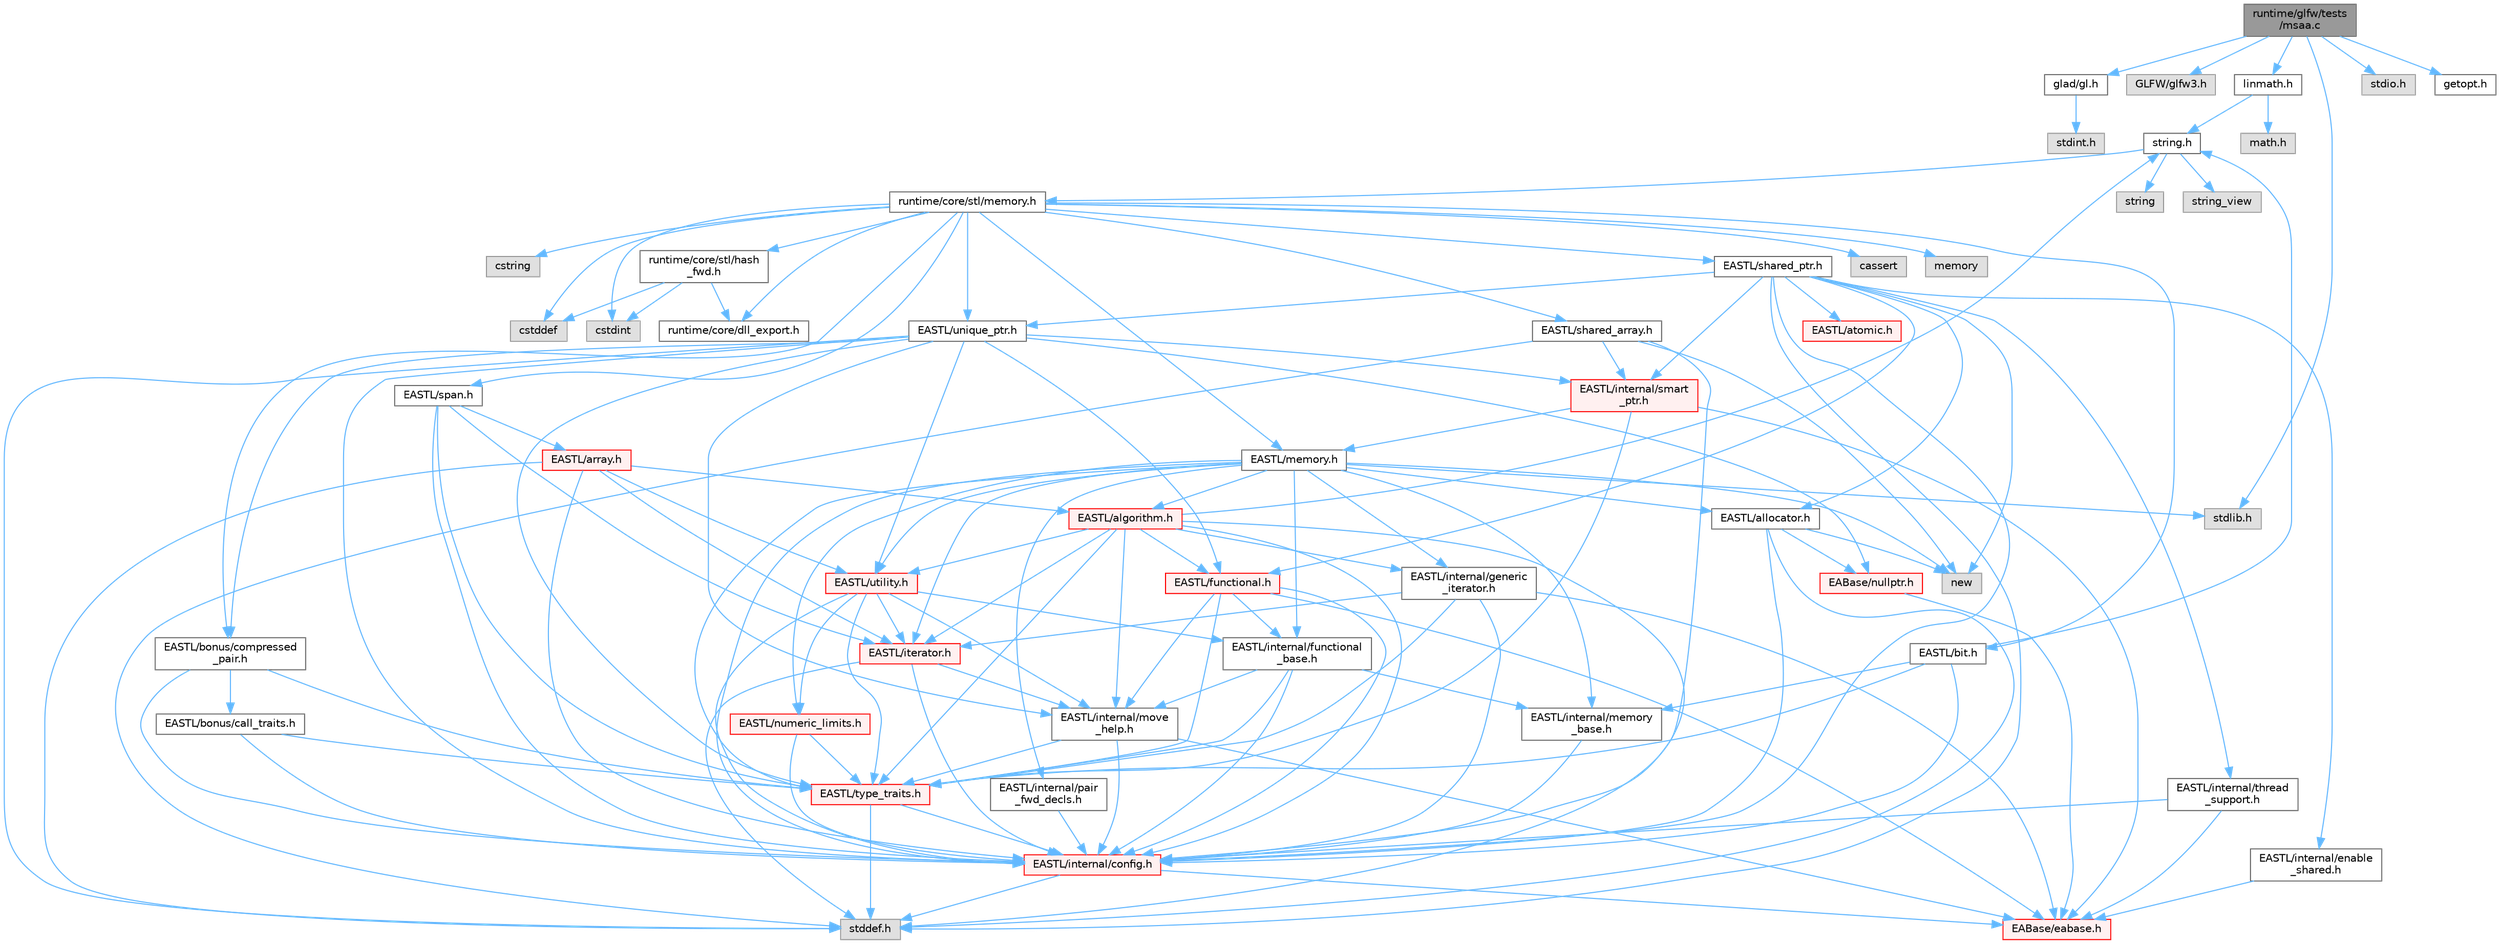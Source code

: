 digraph "runtime/glfw/tests/msaa.c"
{
 // LATEX_PDF_SIZE
  bgcolor="transparent";
  edge [fontname=Helvetica,fontsize=10,labelfontname=Helvetica,labelfontsize=10];
  node [fontname=Helvetica,fontsize=10,shape=box,height=0.2,width=0.4];
  Node1 [id="Node000001",label="runtime/glfw/tests\l/msaa.c",height=0.2,width=0.4,color="gray40", fillcolor="grey60", style="filled", fontcolor="black",tooltip=" "];
  Node1 -> Node2 [id="edge1_Node000001_Node000002",color="steelblue1",style="solid",tooltip=" "];
  Node2 [id="Node000002",label="glad/gl.h",height=0.2,width=0.4,color="grey40", fillcolor="white", style="filled",URL="$gl_8h.html",tooltip=" "];
  Node2 -> Node3 [id="edge2_Node000002_Node000003",color="steelblue1",style="solid",tooltip=" "];
  Node3 [id="Node000003",label="stdint.h",height=0.2,width=0.4,color="grey60", fillcolor="#E0E0E0", style="filled",tooltip=" "];
  Node1 -> Node4 [id="edge3_Node000001_Node000004",color="steelblue1",style="solid",tooltip=" "];
  Node4 [id="Node000004",label="GLFW/glfw3.h",height=0.2,width=0.4,color="grey60", fillcolor="#E0E0E0", style="filled",tooltip=" "];
  Node1 -> Node5 [id="edge4_Node000001_Node000005",color="steelblue1",style="solid",tooltip=" "];
  Node5 [id="Node000005",label="linmath.h",height=0.2,width=0.4,color="grey40", fillcolor="white", style="filled",URL="$linmath_8h.html",tooltip=" "];
  Node5 -> Node6 [id="edge5_Node000005_Node000006",color="steelblue1",style="solid",tooltip=" "];
  Node6 [id="Node000006",label="string.h",height=0.2,width=0.4,color="grey40", fillcolor="white", style="filled",URL="$string_8h.html",tooltip=" "];
  Node6 -> Node7 [id="edge6_Node000006_Node000007",color="steelblue1",style="solid",tooltip=" "];
  Node7 [id="Node000007",label="string",height=0.2,width=0.4,color="grey60", fillcolor="#E0E0E0", style="filled",tooltip=" "];
  Node6 -> Node8 [id="edge7_Node000006_Node000008",color="steelblue1",style="solid",tooltip=" "];
  Node8 [id="Node000008",label="string_view",height=0.2,width=0.4,color="grey60", fillcolor="#E0E0E0", style="filled",tooltip=" "];
  Node6 -> Node9 [id="edge8_Node000006_Node000009",color="steelblue1",style="solid",tooltip=" "];
  Node9 [id="Node000009",label="runtime/core/stl/memory.h",height=0.2,width=0.4,color="grey40", fillcolor="white", style="filled",URL="$core_2stl_2memory_8h.html",tooltip=" "];
  Node9 -> Node10 [id="edge9_Node000009_Node000010",color="steelblue1",style="solid",tooltip=" "];
  Node10 [id="Node000010",label="cstddef",height=0.2,width=0.4,color="grey60", fillcolor="#E0E0E0", style="filled",tooltip=" "];
  Node9 -> Node11 [id="edge10_Node000009_Node000011",color="steelblue1",style="solid",tooltip=" "];
  Node11 [id="Node000011",label="cstdint",height=0.2,width=0.4,color="grey60", fillcolor="#E0E0E0", style="filled",tooltip=" "];
  Node9 -> Node12 [id="edge11_Node000009_Node000012",color="steelblue1",style="solid",tooltip=" "];
  Node12 [id="Node000012",label="cassert",height=0.2,width=0.4,color="grey60", fillcolor="#E0E0E0", style="filled",tooltip=" "];
  Node9 -> Node13 [id="edge12_Node000009_Node000013",color="steelblue1",style="solid",tooltip=" "];
  Node13 [id="Node000013",label="memory",height=0.2,width=0.4,color="grey60", fillcolor="#E0E0E0", style="filled",tooltip=" "];
  Node9 -> Node14 [id="edge13_Node000009_Node000014",color="steelblue1",style="solid",tooltip=" "];
  Node14 [id="Node000014",label="cstring",height=0.2,width=0.4,color="grey60", fillcolor="#E0E0E0", style="filled",tooltip=" "];
  Node9 -> Node15 [id="edge14_Node000009_Node000015",color="steelblue1",style="solid",tooltip=" "];
  Node15 [id="Node000015",label="EASTL/bit.h",height=0.2,width=0.4,color="grey40", fillcolor="white", style="filled",URL="$bit_8h.html",tooltip=" "];
  Node15 -> Node16 [id="edge15_Node000015_Node000016",color="steelblue1",style="solid",tooltip=" "];
  Node16 [id="Node000016",label="EASTL/internal/config.h",height=0.2,width=0.4,color="red", fillcolor="#FFF0F0", style="filled",URL="$config_8h.html",tooltip=" "];
  Node16 -> Node17 [id="edge16_Node000016_Node000017",color="steelblue1",style="solid",tooltip=" "];
  Node17 [id="Node000017",label="EABase/eabase.h",height=0.2,width=0.4,color="red", fillcolor="#FFF0F0", style="filled",URL="$eabase_8h.html",tooltip=" "];
  Node16 -> Node24 [id="edge17_Node000016_Node000024",color="steelblue1",style="solid",tooltip=" "];
  Node24 [id="Node000024",label="stddef.h",height=0.2,width=0.4,color="grey60", fillcolor="#E0E0E0", style="filled",tooltip=" "];
  Node15 -> Node25 [id="edge18_Node000015_Node000025",color="steelblue1",style="solid",tooltip=" "];
  Node25 [id="Node000025",label="EASTL/internal/memory\l_base.h",height=0.2,width=0.4,color="grey40", fillcolor="white", style="filled",URL="$memory__base_8h.html",tooltip=" "];
  Node25 -> Node16 [id="edge19_Node000025_Node000016",color="steelblue1",style="solid",tooltip=" "];
  Node15 -> Node26 [id="edge20_Node000015_Node000026",color="steelblue1",style="solid",tooltip=" "];
  Node26 [id="Node000026",label="EASTL/type_traits.h",height=0.2,width=0.4,color="red", fillcolor="#FFF0F0", style="filled",URL="$_e_a_s_t_l_2include_2_e_a_s_t_l_2type__traits_8h.html",tooltip=" "];
  Node26 -> Node16 [id="edge21_Node000026_Node000016",color="steelblue1",style="solid",tooltip=" "];
  Node26 -> Node24 [id="edge22_Node000026_Node000024",color="steelblue1",style="solid",tooltip=" "];
  Node15 -> Node6 [id="edge23_Node000015_Node000006",color="steelblue1",style="solid",tooltip=" "];
  Node9 -> Node36 [id="edge24_Node000009_Node000036",color="steelblue1",style="solid",tooltip=" "];
  Node36 [id="Node000036",label="EASTL/memory.h",height=0.2,width=0.4,color="grey40", fillcolor="white", style="filled",URL="$_e_a_s_t_l_2include_2_e_a_s_t_l_2memory_8h.html",tooltip=" "];
  Node36 -> Node16 [id="edge25_Node000036_Node000016",color="steelblue1",style="solid",tooltip=" "];
  Node36 -> Node25 [id="edge26_Node000036_Node000025",color="steelblue1",style="solid",tooltip=" "];
  Node36 -> Node37 [id="edge27_Node000036_Node000037",color="steelblue1",style="solid",tooltip=" "];
  Node37 [id="Node000037",label="EASTL/internal/generic\l_iterator.h",height=0.2,width=0.4,color="grey40", fillcolor="white", style="filled",URL="$generic__iterator_8h.html",tooltip=" "];
  Node37 -> Node17 [id="edge28_Node000037_Node000017",color="steelblue1",style="solid",tooltip=" "];
  Node37 -> Node16 [id="edge29_Node000037_Node000016",color="steelblue1",style="solid",tooltip=" "];
  Node37 -> Node38 [id="edge30_Node000037_Node000038",color="steelblue1",style="solid",tooltip=" "];
  Node38 [id="Node000038",label="EASTL/iterator.h",height=0.2,width=0.4,color="red", fillcolor="#FFF0F0", style="filled",URL="$_e_a_s_t_l_2include_2_e_a_s_t_l_2iterator_8h.html",tooltip=" "];
  Node38 -> Node16 [id="edge31_Node000038_Node000016",color="steelblue1",style="solid",tooltip=" "];
  Node38 -> Node39 [id="edge32_Node000038_Node000039",color="steelblue1",style="solid",tooltip=" "];
  Node39 [id="Node000039",label="EASTL/internal/move\l_help.h",height=0.2,width=0.4,color="grey40", fillcolor="white", style="filled",URL="$move__help_8h.html",tooltip=" "];
  Node39 -> Node17 [id="edge33_Node000039_Node000017",color="steelblue1",style="solid",tooltip=" "];
  Node39 -> Node16 [id="edge34_Node000039_Node000016",color="steelblue1",style="solid",tooltip=" "];
  Node39 -> Node26 [id="edge35_Node000039_Node000026",color="steelblue1",style="solid",tooltip=" "];
  Node38 -> Node24 [id="edge36_Node000038_Node000024",color="steelblue1",style="solid",tooltip=" "];
  Node37 -> Node26 [id="edge37_Node000037_Node000026",color="steelblue1",style="solid",tooltip=" "];
  Node36 -> Node41 [id="edge38_Node000036_Node000041",color="steelblue1",style="solid",tooltip=" "];
  Node41 [id="Node000041",label="EASTL/internal/pair\l_fwd_decls.h",height=0.2,width=0.4,color="grey40", fillcolor="white", style="filled",URL="$pair__fwd__decls_8h.html",tooltip=" "];
  Node41 -> Node16 [id="edge39_Node000041_Node000016",color="steelblue1",style="solid",tooltip=" "];
  Node36 -> Node42 [id="edge40_Node000036_Node000042",color="steelblue1",style="solid",tooltip=" "];
  Node42 [id="Node000042",label="EASTL/internal/functional\l_base.h",height=0.2,width=0.4,color="grey40", fillcolor="white", style="filled",URL="$functional__base_8h.html",tooltip=" "];
  Node42 -> Node16 [id="edge41_Node000042_Node000016",color="steelblue1",style="solid",tooltip=" "];
  Node42 -> Node25 [id="edge42_Node000042_Node000025",color="steelblue1",style="solid",tooltip=" "];
  Node42 -> Node39 [id="edge43_Node000042_Node000039",color="steelblue1",style="solid",tooltip=" "];
  Node42 -> Node26 [id="edge44_Node000042_Node000026",color="steelblue1",style="solid",tooltip=" "];
  Node36 -> Node43 [id="edge45_Node000036_Node000043",color="steelblue1",style="solid",tooltip=" "];
  Node43 [id="Node000043",label="EASTL/algorithm.h",height=0.2,width=0.4,color="red", fillcolor="#FFF0F0", style="filled",URL="$_e_a_s_t_l_2include_2_e_a_s_t_l_2algorithm_8h.html",tooltip=" "];
  Node43 -> Node16 [id="edge46_Node000043_Node000016",color="steelblue1",style="solid",tooltip=" "];
  Node43 -> Node26 [id="edge47_Node000043_Node000026",color="steelblue1",style="solid",tooltip=" "];
  Node43 -> Node39 [id="edge48_Node000043_Node000039",color="steelblue1",style="solid",tooltip=" "];
  Node43 -> Node38 [id="edge49_Node000043_Node000038",color="steelblue1",style="solid",tooltip=" "];
  Node43 -> Node46 [id="edge50_Node000043_Node000046",color="steelblue1",style="solid",tooltip=" "];
  Node46 [id="Node000046",label="EASTL/functional.h",height=0.2,width=0.4,color="red", fillcolor="#FFF0F0", style="filled",URL="$_e_a_s_t_l_2include_2_e_a_s_t_l_2functional_8h.html",tooltip=" "];
  Node46 -> Node17 [id="edge51_Node000046_Node000017",color="steelblue1",style="solid",tooltip=" "];
  Node46 -> Node16 [id="edge52_Node000046_Node000016",color="steelblue1",style="solid",tooltip=" "];
  Node46 -> Node39 [id="edge53_Node000046_Node000039",color="steelblue1",style="solid",tooltip=" "];
  Node46 -> Node26 [id="edge54_Node000046_Node000026",color="steelblue1",style="solid",tooltip=" "];
  Node46 -> Node42 [id="edge55_Node000046_Node000042",color="steelblue1",style="solid",tooltip=" "];
  Node43 -> Node53 [id="edge56_Node000043_Node000053",color="steelblue1",style="solid",tooltip=" "];
  Node53 [id="Node000053",label="EASTL/utility.h",height=0.2,width=0.4,color="red", fillcolor="#FFF0F0", style="filled",URL="$_e_a_s_t_l_2include_2_e_a_s_t_l_2utility_8h.html",tooltip=" "];
  Node53 -> Node16 [id="edge57_Node000053_Node000016",color="steelblue1",style="solid",tooltip=" "];
  Node53 -> Node26 [id="edge58_Node000053_Node000026",color="steelblue1",style="solid",tooltip=" "];
  Node53 -> Node38 [id="edge59_Node000053_Node000038",color="steelblue1",style="solid",tooltip=" "];
  Node53 -> Node54 [id="edge60_Node000053_Node000054",color="steelblue1",style="solid",tooltip=" "];
  Node54 [id="Node000054",label="EASTL/numeric_limits.h",height=0.2,width=0.4,color="red", fillcolor="#FFF0F0", style="filled",URL="$numeric__limits_8h.html",tooltip=" "];
  Node54 -> Node16 [id="edge61_Node000054_Node000016",color="steelblue1",style="solid",tooltip=" "];
  Node54 -> Node26 [id="edge62_Node000054_Node000026",color="steelblue1",style="solid",tooltip=" "];
  Node53 -> Node42 [id="edge63_Node000053_Node000042",color="steelblue1",style="solid",tooltip=" "];
  Node53 -> Node39 [id="edge64_Node000053_Node000039",color="steelblue1",style="solid",tooltip=" "];
  Node43 -> Node37 [id="edge65_Node000043_Node000037",color="steelblue1",style="solid",tooltip=" "];
  Node43 -> Node24 [id="edge66_Node000043_Node000024",color="steelblue1",style="solid",tooltip=" "];
  Node43 -> Node6 [id="edge67_Node000043_Node000006",color="steelblue1",style="solid",tooltip=" "];
  Node36 -> Node26 [id="edge68_Node000036_Node000026",color="steelblue1",style="solid",tooltip=" "];
  Node36 -> Node50 [id="edge69_Node000036_Node000050",color="steelblue1",style="solid",tooltip=" "];
  Node50 [id="Node000050",label="EASTL/allocator.h",height=0.2,width=0.4,color="grey40", fillcolor="white", style="filled",URL="$allocator_8h.html",tooltip=" "];
  Node50 -> Node16 [id="edge70_Node000050_Node000016",color="steelblue1",style="solid",tooltip=" "];
  Node50 -> Node28 [id="edge71_Node000050_Node000028",color="steelblue1",style="solid",tooltip=" "];
  Node28 [id="Node000028",label="EABase/nullptr.h",height=0.2,width=0.4,color="red", fillcolor="#FFF0F0", style="filled",URL="$nullptr_8h.html",tooltip=" "];
  Node28 -> Node17 [id="edge72_Node000028_Node000017",color="steelblue1",style="solid",tooltip=" "];
  Node50 -> Node24 [id="edge73_Node000050_Node000024",color="steelblue1",style="solid",tooltip=" "];
  Node50 -> Node51 [id="edge74_Node000050_Node000051",color="steelblue1",style="solid",tooltip=" "];
  Node51 [id="Node000051",label="new",height=0.2,width=0.4,color="grey60", fillcolor="#E0E0E0", style="filled",tooltip=" "];
  Node36 -> Node38 [id="edge75_Node000036_Node000038",color="steelblue1",style="solid",tooltip=" "];
  Node36 -> Node53 [id="edge76_Node000036_Node000053",color="steelblue1",style="solid",tooltip=" "];
  Node36 -> Node54 [id="edge77_Node000036_Node000054",color="steelblue1",style="solid",tooltip=" "];
  Node36 -> Node63 [id="edge78_Node000036_Node000063",color="steelblue1",style="solid",tooltip=" "];
  Node63 [id="Node000063",label="stdlib.h",height=0.2,width=0.4,color="grey60", fillcolor="#E0E0E0", style="filled",tooltip=" "];
  Node36 -> Node51 [id="edge79_Node000036_Node000051",color="steelblue1",style="solid",tooltip=" "];
  Node9 -> Node64 [id="edge80_Node000009_Node000064",color="steelblue1",style="solid",tooltip=" "];
  Node64 [id="Node000064",label="EASTL/shared_array.h",height=0.2,width=0.4,color="grey40", fillcolor="white", style="filled",URL="$shared__array_8h.html",tooltip=" "];
  Node64 -> Node16 [id="edge81_Node000064_Node000016",color="steelblue1",style="solid",tooltip=" "];
  Node64 -> Node65 [id="edge82_Node000064_Node000065",color="steelblue1",style="solid",tooltip=" "];
  Node65 [id="Node000065",label="EASTL/internal/smart\l_ptr.h",height=0.2,width=0.4,color="red", fillcolor="#FFF0F0", style="filled",URL="$smart__ptr_8h.html",tooltip=" "];
  Node65 -> Node17 [id="edge83_Node000065_Node000017",color="steelblue1",style="solid",tooltip=" "];
  Node65 -> Node36 [id="edge84_Node000065_Node000036",color="steelblue1",style="solid",tooltip=" "];
  Node65 -> Node26 [id="edge85_Node000065_Node000026",color="steelblue1",style="solid",tooltip=" "];
  Node64 -> Node51 [id="edge86_Node000064_Node000051",color="steelblue1",style="solid",tooltip=" "];
  Node64 -> Node24 [id="edge87_Node000064_Node000024",color="steelblue1",style="solid",tooltip=" "];
  Node9 -> Node67 [id="edge88_Node000009_Node000067",color="steelblue1",style="solid",tooltip=" "];
  Node67 [id="Node000067",label="EASTL/unique_ptr.h",height=0.2,width=0.4,color="grey40", fillcolor="white", style="filled",URL="$unique__ptr_8h.html",tooltip=" "];
  Node67 -> Node28 [id="edge89_Node000067_Node000028",color="steelblue1",style="solid",tooltip=" "];
  Node67 -> Node68 [id="edge90_Node000067_Node000068",color="steelblue1",style="solid",tooltip=" "];
  Node68 [id="Node000068",label="EASTL/bonus/compressed\l_pair.h",height=0.2,width=0.4,color="grey40", fillcolor="white", style="filled",URL="$compressed__pair_8h.html",tooltip=" "];
  Node68 -> Node16 [id="edge91_Node000068_Node000016",color="steelblue1",style="solid",tooltip=" "];
  Node68 -> Node26 [id="edge92_Node000068_Node000026",color="steelblue1",style="solid",tooltip=" "];
  Node68 -> Node69 [id="edge93_Node000068_Node000069",color="steelblue1",style="solid",tooltip=" "];
  Node69 [id="Node000069",label="EASTL/bonus/call_traits.h",height=0.2,width=0.4,color="grey40", fillcolor="white", style="filled",URL="$call__traits_8h.html",tooltip=" "];
  Node69 -> Node16 [id="edge94_Node000069_Node000016",color="steelblue1",style="solid",tooltip=" "];
  Node69 -> Node26 [id="edge95_Node000069_Node000026",color="steelblue1",style="solid",tooltip=" "];
  Node67 -> Node46 [id="edge96_Node000067_Node000046",color="steelblue1",style="solid",tooltip=" "];
  Node67 -> Node16 [id="edge97_Node000067_Node000016",color="steelblue1",style="solid",tooltip=" "];
  Node67 -> Node39 [id="edge98_Node000067_Node000039",color="steelblue1",style="solid",tooltip=" "];
  Node67 -> Node65 [id="edge99_Node000067_Node000065",color="steelblue1",style="solid",tooltip=" "];
  Node67 -> Node26 [id="edge100_Node000067_Node000026",color="steelblue1",style="solid",tooltip=" "];
  Node67 -> Node53 [id="edge101_Node000067_Node000053",color="steelblue1",style="solid",tooltip=" "];
  Node67 -> Node24 [id="edge102_Node000067_Node000024",color="steelblue1",style="solid",tooltip=" "];
  Node9 -> Node70 [id="edge103_Node000009_Node000070",color="steelblue1",style="solid",tooltip=" "];
  Node70 [id="Node000070",label="EASTL/shared_ptr.h",height=0.2,width=0.4,color="grey40", fillcolor="white", style="filled",URL="$shared__ptr_8h.html",tooltip=" "];
  Node70 -> Node16 [id="edge104_Node000070_Node000016",color="steelblue1",style="solid",tooltip=" "];
  Node70 -> Node65 [id="edge105_Node000070_Node000065",color="steelblue1",style="solid",tooltip=" "];
  Node70 -> Node71 [id="edge106_Node000070_Node000071",color="steelblue1",style="solid",tooltip=" "];
  Node71 [id="Node000071",label="EASTL/internal/thread\l_support.h",height=0.2,width=0.4,color="grey40", fillcolor="white", style="filled",URL="$thread__support_8h.html",tooltip=" "];
  Node71 -> Node17 [id="edge107_Node000071_Node000017",color="steelblue1",style="solid",tooltip=" "];
  Node71 -> Node16 [id="edge108_Node000071_Node000016",color="steelblue1",style="solid",tooltip=" "];
  Node70 -> Node67 [id="edge109_Node000070_Node000067",color="steelblue1",style="solid",tooltip=" "];
  Node70 -> Node46 [id="edge110_Node000070_Node000046",color="steelblue1",style="solid",tooltip=" "];
  Node70 -> Node50 [id="edge111_Node000070_Node000050",color="steelblue1",style="solid",tooltip=" "];
  Node70 -> Node72 [id="edge112_Node000070_Node000072",color="steelblue1",style="solid",tooltip=" "];
  Node72 [id="Node000072",label="EASTL/atomic.h",height=0.2,width=0.4,color="red", fillcolor="#FFF0F0", style="filled",URL="$_e_a_s_t_l_2include_2_e_a_s_t_l_2atomic_8h.html",tooltip=" "];
  Node70 -> Node51 [id="edge113_Node000070_Node000051",color="steelblue1",style="solid",tooltip=" "];
  Node70 -> Node24 [id="edge114_Node000070_Node000024",color="steelblue1",style="solid",tooltip=" "];
  Node70 -> Node149 [id="edge115_Node000070_Node000149",color="steelblue1",style="solid",tooltip=" "];
  Node149 [id="Node000149",label="EASTL/internal/enable\l_shared.h",height=0.2,width=0.4,color="grey40", fillcolor="white", style="filled",URL="$enable__shared_8h.html",tooltip=" "];
  Node149 -> Node17 [id="edge116_Node000149_Node000017",color="steelblue1",style="solid",tooltip=" "];
  Node9 -> Node150 [id="edge117_Node000009_Node000150",color="steelblue1",style="solid",tooltip=" "];
  Node150 [id="Node000150",label="EASTL/span.h",height=0.2,width=0.4,color="grey40", fillcolor="white", style="filled",URL="$span_8h.html",tooltip=" "];
  Node150 -> Node16 [id="edge118_Node000150_Node000016",color="steelblue1",style="solid",tooltip=" "];
  Node150 -> Node26 [id="edge119_Node000150_Node000026",color="steelblue1",style="solid",tooltip=" "];
  Node150 -> Node38 [id="edge120_Node000150_Node000038",color="steelblue1",style="solid",tooltip=" "];
  Node150 -> Node151 [id="edge121_Node000150_Node000151",color="steelblue1",style="solid",tooltip=" "];
  Node151 [id="Node000151",label="EASTL/array.h",height=0.2,width=0.4,color="red", fillcolor="#FFF0F0", style="filled",URL="$array_8h.html",tooltip=" "];
  Node151 -> Node16 [id="edge122_Node000151_Node000016",color="steelblue1",style="solid",tooltip=" "];
  Node151 -> Node38 [id="edge123_Node000151_Node000038",color="steelblue1",style="solid",tooltip=" "];
  Node151 -> Node43 [id="edge124_Node000151_Node000043",color="steelblue1",style="solid",tooltip=" "];
  Node151 -> Node53 [id="edge125_Node000151_Node000053",color="steelblue1",style="solid",tooltip=" "];
  Node151 -> Node24 [id="edge126_Node000151_Node000024",color="steelblue1",style="solid",tooltip=" "];
  Node9 -> Node68 [id="edge127_Node000009_Node000068",color="steelblue1",style="solid",tooltip=" "];
  Node9 -> Node153 [id="edge128_Node000009_Node000153",color="steelblue1",style="solid",tooltip=" "];
  Node153 [id="Node000153",label="runtime/core/dll_export.h",height=0.2,width=0.4,color="grey40", fillcolor="white", style="filled",URL="$dll__export_8h.html",tooltip=" "];
  Node9 -> Node154 [id="edge129_Node000009_Node000154",color="steelblue1",style="solid",tooltip=" "];
  Node154 [id="Node000154",label="runtime/core/stl/hash\l_fwd.h",height=0.2,width=0.4,color="grey40", fillcolor="white", style="filled",URL="$hash__fwd_8h.html",tooltip=" "];
  Node154 -> Node10 [id="edge130_Node000154_Node000010",color="steelblue1",style="solid",tooltip=" "];
  Node154 -> Node11 [id="edge131_Node000154_Node000011",color="steelblue1",style="solid",tooltip=" "];
  Node154 -> Node153 [id="edge132_Node000154_Node000153",color="steelblue1",style="solid",tooltip=" "];
  Node5 -> Node155 [id="edge133_Node000005_Node000155",color="steelblue1",style="solid",tooltip=" "];
  Node155 [id="Node000155",label="math.h",height=0.2,width=0.4,color="grey60", fillcolor="#E0E0E0", style="filled",tooltip=" "];
  Node1 -> Node156 [id="edge134_Node000001_Node000156",color="steelblue1",style="solid",tooltip=" "];
  Node156 [id="Node000156",label="stdio.h",height=0.2,width=0.4,color="grey60", fillcolor="#E0E0E0", style="filled",tooltip=" "];
  Node1 -> Node63 [id="edge135_Node000001_Node000063",color="steelblue1",style="solid",tooltip=" "];
  Node1 -> Node157 [id="edge136_Node000001_Node000157",color="steelblue1",style="solid",tooltip=" "];
  Node157 [id="Node000157",label="getopt.h",height=0.2,width=0.4,color="grey40", fillcolor="white", style="filled",URL="$getopt_8h.html",tooltip=" "];
}

